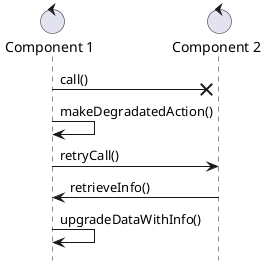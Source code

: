 @startuml
hide footbox
control "Component 1" as c1
control "Component 2" as c2

c1 -X c2 : call()
c1 -> c1 : makeDegradatedAction()
c1 -> c2 : retryCall()
c1 <- c2 : retrieveInfo()
c1 -> c1 : upgradeDataWithInfo()
@enduml